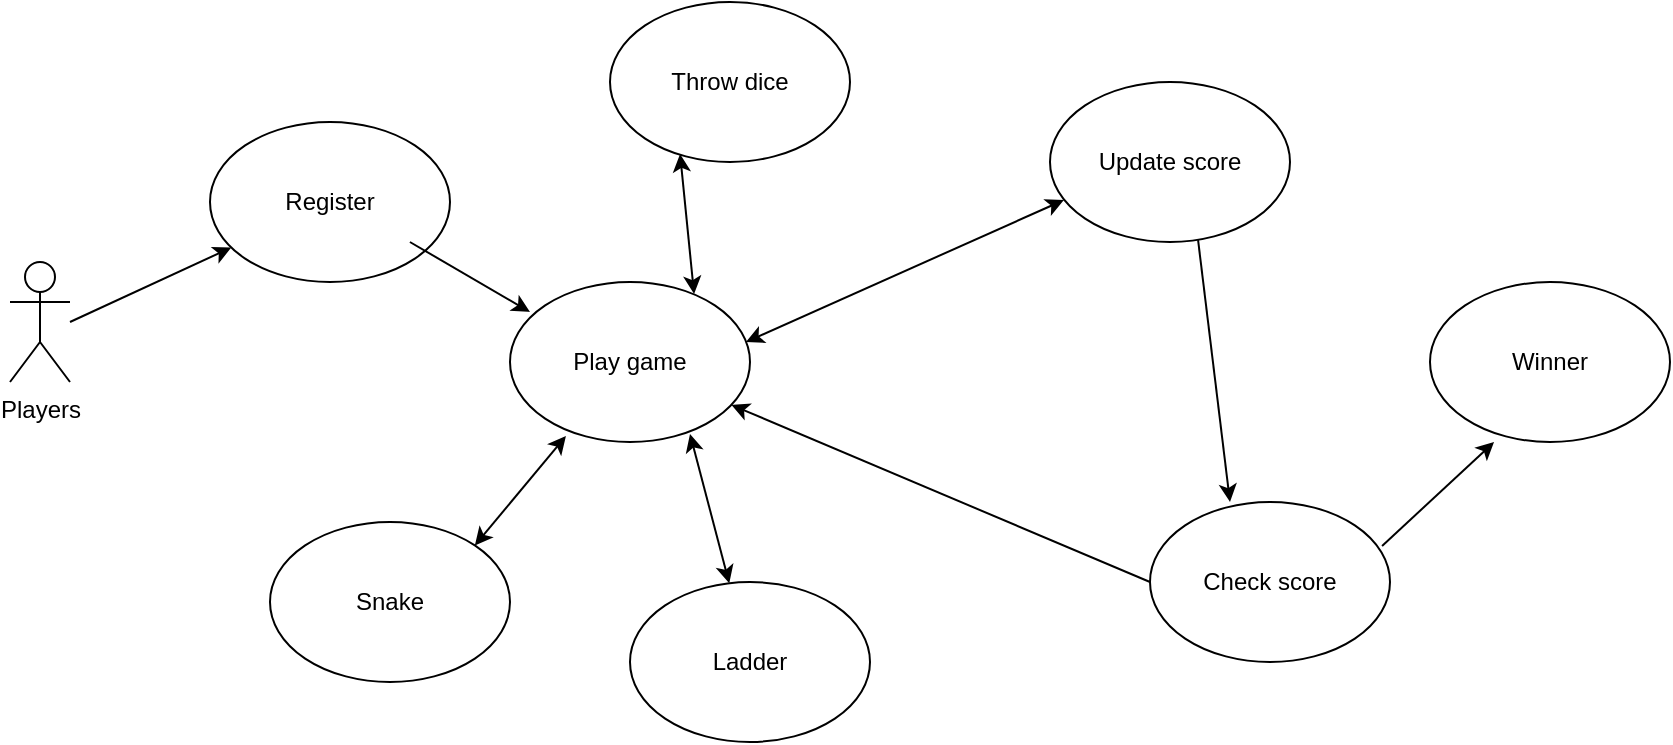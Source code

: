 <mxfile version="20.2.4" type="github">
  <diagram id="5X0ANyZioG8ZbqAFxfD2" name="Snake and Ladder Game">
    <mxGraphModel dx="868" dy="482" grid="1" gridSize="10" guides="1" tooltips="1" connect="1" arrows="1" fold="1" page="1" pageScale="1" pageWidth="850" pageHeight="1100" math="0" shadow="0">
      <root>
        <mxCell id="0" />
        <mxCell id="1" parent="0" />
        <mxCell id="DHISC-IBbHMv9imj3FbV-1" value="Players" style="shape=umlActor;verticalLabelPosition=bottom;verticalAlign=top;html=1;outlineConnect=0;" vertex="1" parent="1">
          <mxGeometry x="50" y="200" width="30" height="60" as="geometry" />
        </mxCell>
        <mxCell id="DHISC-IBbHMv9imj3FbV-2" value="Play game" style="ellipse;whiteSpace=wrap;html=1;" vertex="1" parent="1">
          <mxGeometry x="300" y="210" width="120" height="80" as="geometry" />
        </mxCell>
        <mxCell id="DHISC-IBbHMv9imj3FbV-3" value="Ladder" style="ellipse;whiteSpace=wrap;html=1;" vertex="1" parent="1">
          <mxGeometry x="360" y="360" width="120" height="80" as="geometry" />
        </mxCell>
        <mxCell id="DHISC-IBbHMv9imj3FbV-4" value="Check score" style="ellipse;whiteSpace=wrap;html=1;" vertex="1" parent="1">
          <mxGeometry x="620" y="320" width="120" height="80" as="geometry" />
        </mxCell>
        <mxCell id="DHISC-IBbHMv9imj3FbV-5" value="Winner" style="ellipse;whiteSpace=wrap;html=1;" vertex="1" parent="1">
          <mxGeometry x="760" y="210" width="120" height="80" as="geometry" />
        </mxCell>
        <mxCell id="DHISC-IBbHMv9imj3FbV-6" value="Update score" style="ellipse;whiteSpace=wrap;html=1;" vertex="1" parent="1">
          <mxGeometry x="570" y="110" width="120" height="80" as="geometry" />
        </mxCell>
        <mxCell id="DHISC-IBbHMv9imj3FbV-7" value="Throw dice" style="ellipse;whiteSpace=wrap;html=1;" vertex="1" parent="1">
          <mxGeometry x="350" y="70" width="120" height="80" as="geometry" />
        </mxCell>
        <mxCell id="DHISC-IBbHMv9imj3FbV-8" value="Snake" style="ellipse;whiteSpace=wrap;html=1;" vertex="1" parent="1">
          <mxGeometry x="180" y="330" width="120" height="80" as="geometry" />
        </mxCell>
        <mxCell id="DHISC-IBbHMv9imj3FbV-9" value="Register" style="ellipse;whiteSpace=wrap;html=1;" vertex="1" parent="1">
          <mxGeometry x="150" y="130" width="120" height="80" as="geometry" />
        </mxCell>
        <mxCell id="DHISC-IBbHMv9imj3FbV-10" value="" style="endArrow=classic;html=1;rounded=0;" edge="1" parent="1" target="DHISC-IBbHMv9imj3FbV-9">
          <mxGeometry width="50" height="50" relative="1" as="geometry">
            <mxPoint x="80" y="230" as="sourcePoint" />
            <mxPoint x="130" y="180" as="targetPoint" />
          </mxGeometry>
        </mxCell>
        <mxCell id="DHISC-IBbHMv9imj3FbV-11" value="" style="endArrow=classic;startArrow=classic;html=1;rounded=0;entryX=0.233;entryY=0.963;entryDx=0;entryDy=0;entryPerimeter=0;exitX=1;exitY=0;exitDx=0;exitDy=0;" edge="1" parent="1" source="DHISC-IBbHMv9imj3FbV-8" target="DHISC-IBbHMv9imj3FbV-2">
          <mxGeometry width="50" height="50" relative="1" as="geometry">
            <mxPoint x="270" y="340" as="sourcePoint" />
            <mxPoint x="320" y="290" as="targetPoint" />
          </mxGeometry>
        </mxCell>
        <mxCell id="DHISC-IBbHMv9imj3FbV-12" value="" style="endArrow=classic;startArrow=classic;html=1;rounded=0;exitX=0.75;exitY=0.95;exitDx=0;exitDy=0;exitPerimeter=0;" edge="1" parent="1" source="DHISC-IBbHMv9imj3FbV-2" target="DHISC-IBbHMv9imj3FbV-3">
          <mxGeometry width="50" height="50" relative="1" as="geometry">
            <mxPoint x="390" y="280" as="sourcePoint" />
            <mxPoint x="440" y="240" as="targetPoint" />
          </mxGeometry>
        </mxCell>
        <mxCell id="DHISC-IBbHMv9imj3FbV-13" value="" style="endArrow=classic;startArrow=classic;html=1;rounded=0;exitX=0.767;exitY=0.075;exitDx=0;exitDy=0;exitPerimeter=0;entryX=0.292;entryY=0.95;entryDx=0;entryDy=0;entryPerimeter=0;" edge="1" parent="1" source="DHISC-IBbHMv9imj3FbV-2" target="DHISC-IBbHMv9imj3FbV-7">
          <mxGeometry width="50" height="50" relative="1" as="geometry">
            <mxPoint x="360" y="200" as="sourcePoint" />
            <mxPoint x="410" y="150" as="targetPoint" />
          </mxGeometry>
        </mxCell>
        <mxCell id="DHISC-IBbHMv9imj3FbV-14" value="" style="endArrow=classic;startArrow=classic;html=1;rounded=0;entryX=0.058;entryY=0.738;entryDx=0;entryDy=0;entryPerimeter=0;exitX=0.983;exitY=0.375;exitDx=0;exitDy=0;exitPerimeter=0;" edge="1" parent="1" source="DHISC-IBbHMv9imj3FbV-2" target="DHISC-IBbHMv9imj3FbV-6">
          <mxGeometry width="50" height="50" relative="1" as="geometry">
            <mxPoint x="430" y="240" as="sourcePoint" />
            <mxPoint x="480" y="190" as="targetPoint" />
          </mxGeometry>
        </mxCell>
        <mxCell id="DHISC-IBbHMv9imj3FbV-15" value="" style="endArrow=classic;html=1;rounded=0;exitX=0;exitY=0.5;exitDx=0;exitDy=0;" edge="1" parent="1" source="DHISC-IBbHMv9imj3FbV-4" target="DHISC-IBbHMv9imj3FbV-2">
          <mxGeometry width="50" height="50" relative="1" as="geometry">
            <mxPoint x="530" y="320" as="sourcePoint" />
            <mxPoint x="580" y="270" as="targetPoint" />
          </mxGeometry>
        </mxCell>
        <mxCell id="DHISC-IBbHMv9imj3FbV-16" value="" style="endArrow=classic;html=1;rounded=0;exitX=0.967;exitY=0.275;exitDx=0;exitDy=0;exitPerimeter=0;entryX=0.267;entryY=1;entryDx=0;entryDy=0;entryPerimeter=0;" edge="1" parent="1" source="DHISC-IBbHMv9imj3FbV-4" target="DHISC-IBbHMv9imj3FbV-5">
          <mxGeometry width="50" height="50" relative="1" as="geometry">
            <mxPoint x="700" y="320" as="sourcePoint" />
            <mxPoint x="750" y="270" as="targetPoint" />
          </mxGeometry>
        </mxCell>
        <mxCell id="DHISC-IBbHMv9imj3FbV-17" value="" style="endArrow=classic;html=1;rounded=0;exitX=0.617;exitY=0.988;exitDx=0;exitDy=0;exitPerimeter=0;" edge="1" parent="1" source="DHISC-IBbHMv9imj3FbV-6">
          <mxGeometry width="50" height="50" relative="1" as="geometry">
            <mxPoint x="610" y="370" as="sourcePoint" />
            <mxPoint x="660" y="320" as="targetPoint" />
          </mxGeometry>
        </mxCell>
        <mxCell id="DHISC-IBbHMv9imj3FbV-18" value="" style="endArrow=classic;html=1;rounded=0;exitX=0.833;exitY=0.75;exitDx=0;exitDy=0;exitPerimeter=0;" edge="1" parent="1" source="DHISC-IBbHMv9imj3FbV-9">
          <mxGeometry width="50" height="50" relative="1" as="geometry">
            <mxPoint x="260" y="275" as="sourcePoint" />
            <mxPoint x="310" y="225" as="targetPoint" />
          </mxGeometry>
        </mxCell>
      </root>
    </mxGraphModel>
  </diagram>
</mxfile>
